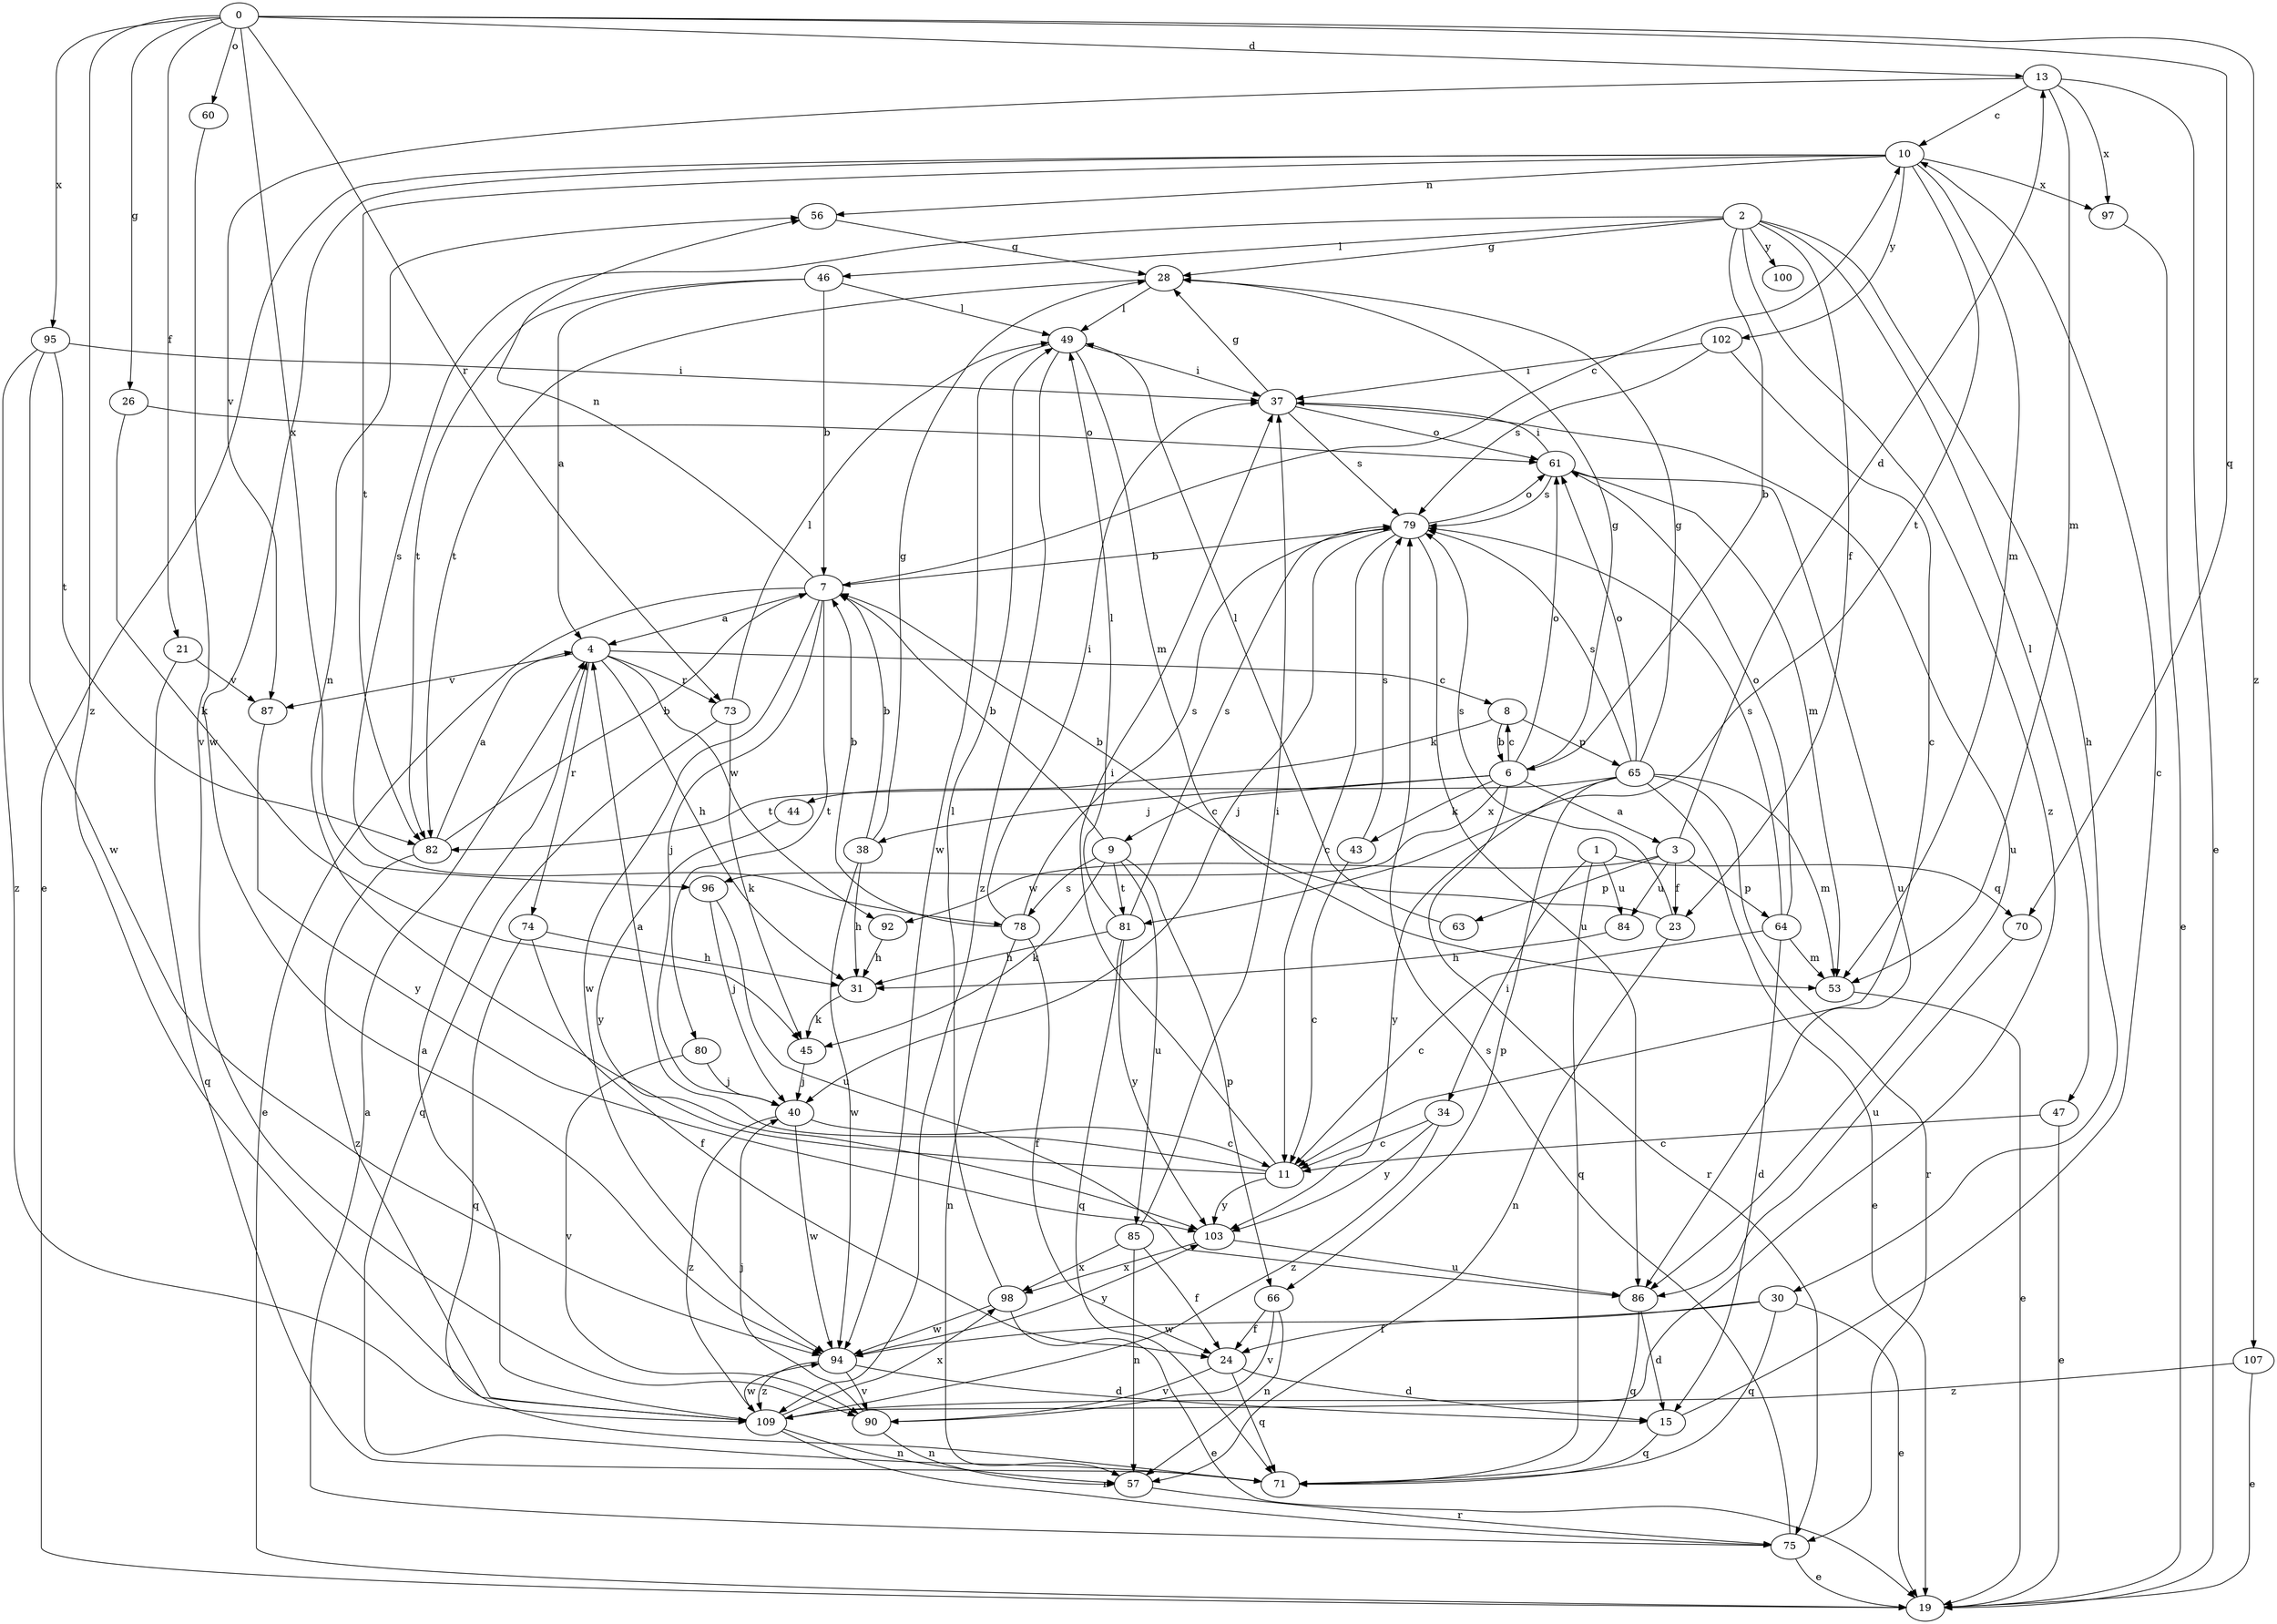strict digraph  {
0;
1;
2;
3;
4;
6;
7;
8;
9;
10;
11;
13;
15;
19;
21;
23;
24;
26;
28;
30;
31;
34;
37;
38;
40;
43;
44;
45;
46;
47;
49;
53;
56;
57;
60;
61;
63;
64;
65;
66;
70;
71;
73;
74;
75;
78;
79;
80;
81;
82;
84;
85;
86;
87;
90;
92;
94;
95;
96;
97;
98;
100;
102;
103;
107;
109;
0 -> 13  [label=d];
0 -> 21  [label=f];
0 -> 26  [label=g];
0 -> 60  [label=o];
0 -> 70  [label=q];
0 -> 73  [label=r];
0 -> 95  [label=x];
0 -> 96  [label=x];
0 -> 107  [label=z];
0 -> 109  [label=z];
1 -> 34  [label=i];
1 -> 70  [label=q];
1 -> 71  [label=q];
1 -> 84  [label=u];
2 -> 6  [label=b];
2 -> 23  [label=f];
2 -> 28  [label=g];
2 -> 30  [label=h];
2 -> 46  [label=l];
2 -> 47  [label=l];
2 -> 78  [label=s];
2 -> 100  [label=y];
2 -> 109  [label=z];
3 -> 13  [label=d];
3 -> 23  [label=f];
3 -> 63  [label=p];
3 -> 64  [label=p];
3 -> 84  [label=u];
3 -> 92  [label=w];
4 -> 8  [label=c];
4 -> 31  [label=h];
4 -> 73  [label=r];
4 -> 74  [label=r];
4 -> 87  [label=v];
4 -> 92  [label=w];
6 -> 3  [label=a];
6 -> 8  [label=c];
6 -> 9  [label=c];
6 -> 28  [label=g];
6 -> 38  [label=j];
6 -> 43  [label=k];
6 -> 61  [label=o];
6 -> 75  [label=r];
6 -> 96  [label=x];
7 -> 4  [label=a];
7 -> 10  [label=c];
7 -> 19  [label=e];
7 -> 40  [label=j];
7 -> 56  [label=n];
7 -> 80  [label=t];
7 -> 94  [label=w];
8 -> 6  [label=b];
8 -> 44  [label=k];
8 -> 65  [label=p];
9 -> 7  [label=b];
9 -> 45  [label=k];
9 -> 66  [label=p];
9 -> 78  [label=s];
9 -> 81  [label=t];
9 -> 85  [label=u];
10 -> 19  [label=e];
10 -> 53  [label=m];
10 -> 56  [label=n];
10 -> 81  [label=t];
10 -> 82  [label=t];
10 -> 94  [label=w];
10 -> 97  [label=x];
10 -> 102  [label=y];
11 -> 4  [label=a];
11 -> 37  [label=i];
11 -> 56  [label=n];
11 -> 103  [label=y];
13 -> 10  [label=c];
13 -> 19  [label=e];
13 -> 53  [label=m];
13 -> 87  [label=v];
13 -> 97  [label=x];
15 -> 10  [label=c];
15 -> 71  [label=q];
21 -> 71  [label=q];
21 -> 87  [label=v];
23 -> 7  [label=b];
23 -> 57  [label=n];
23 -> 79  [label=s];
24 -> 15  [label=d];
24 -> 71  [label=q];
24 -> 90  [label=v];
26 -> 45  [label=k];
26 -> 61  [label=o];
28 -> 49  [label=l];
28 -> 82  [label=t];
30 -> 19  [label=e];
30 -> 24  [label=f];
30 -> 71  [label=q];
30 -> 94  [label=w];
31 -> 45  [label=k];
34 -> 11  [label=c];
34 -> 103  [label=y];
34 -> 109  [label=z];
37 -> 28  [label=g];
37 -> 61  [label=o];
37 -> 79  [label=s];
37 -> 86  [label=u];
38 -> 7  [label=b];
38 -> 28  [label=g];
38 -> 31  [label=h];
38 -> 94  [label=w];
40 -> 11  [label=c];
40 -> 94  [label=w];
40 -> 109  [label=z];
43 -> 11  [label=c];
43 -> 79  [label=s];
44 -> 103  [label=y];
45 -> 40  [label=j];
46 -> 4  [label=a];
46 -> 7  [label=b];
46 -> 49  [label=l];
46 -> 82  [label=t];
47 -> 11  [label=c];
47 -> 19  [label=e];
49 -> 37  [label=i];
49 -> 53  [label=m];
49 -> 94  [label=w];
49 -> 109  [label=z];
53 -> 19  [label=e];
56 -> 28  [label=g];
57 -> 75  [label=r];
60 -> 90  [label=v];
61 -> 37  [label=i];
61 -> 53  [label=m];
61 -> 79  [label=s];
61 -> 86  [label=u];
63 -> 49  [label=l];
64 -> 11  [label=c];
64 -> 15  [label=d];
64 -> 53  [label=m];
64 -> 61  [label=o];
64 -> 79  [label=s];
65 -> 19  [label=e];
65 -> 28  [label=g];
65 -> 53  [label=m];
65 -> 61  [label=o];
65 -> 66  [label=p];
65 -> 75  [label=r];
65 -> 79  [label=s];
65 -> 82  [label=t];
65 -> 103  [label=y];
66 -> 24  [label=f];
66 -> 57  [label=n];
66 -> 90  [label=v];
70 -> 86  [label=u];
73 -> 45  [label=k];
73 -> 49  [label=l];
73 -> 71  [label=q];
74 -> 24  [label=f];
74 -> 31  [label=h];
74 -> 71  [label=q];
75 -> 4  [label=a];
75 -> 19  [label=e];
75 -> 79  [label=s];
78 -> 7  [label=b];
78 -> 24  [label=f];
78 -> 37  [label=i];
78 -> 57  [label=n];
78 -> 79  [label=s];
79 -> 7  [label=b];
79 -> 11  [label=c];
79 -> 40  [label=j];
79 -> 61  [label=o];
79 -> 86  [label=u];
80 -> 40  [label=j];
80 -> 90  [label=v];
81 -> 31  [label=h];
81 -> 49  [label=l];
81 -> 71  [label=q];
81 -> 79  [label=s];
81 -> 103  [label=y];
82 -> 4  [label=a];
82 -> 7  [label=b];
82 -> 109  [label=z];
84 -> 31  [label=h];
85 -> 24  [label=f];
85 -> 37  [label=i];
85 -> 57  [label=n];
85 -> 98  [label=x];
86 -> 15  [label=d];
86 -> 71  [label=q];
87 -> 103  [label=y];
90 -> 40  [label=j];
90 -> 57  [label=n];
92 -> 31  [label=h];
94 -> 15  [label=d];
94 -> 90  [label=v];
94 -> 103  [label=y];
94 -> 109  [label=z];
95 -> 37  [label=i];
95 -> 82  [label=t];
95 -> 94  [label=w];
95 -> 109  [label=z];
96 -> 40  [label=j];
96 -> 86  [label=u];
97 -> 19  [label=e];
98 -> 19  [label=e];
98 -> 49  [label=l];
98 -> 94  [label=w];
102 -> 11  [label=c];
102 -> 37  [label=i];
102 -> 79  [label=s];
103 -> 86  [label=u];
103 -> 98  [label=x];
107 -> 19  [label=e];
107 -> 109  [label=z];
109 -> 4  [label=a];
109 -> 57  [label=n];
109 -> 75  [label=r];
109 -> 94  [label=w];
109 -> 98  [label=x];
}
